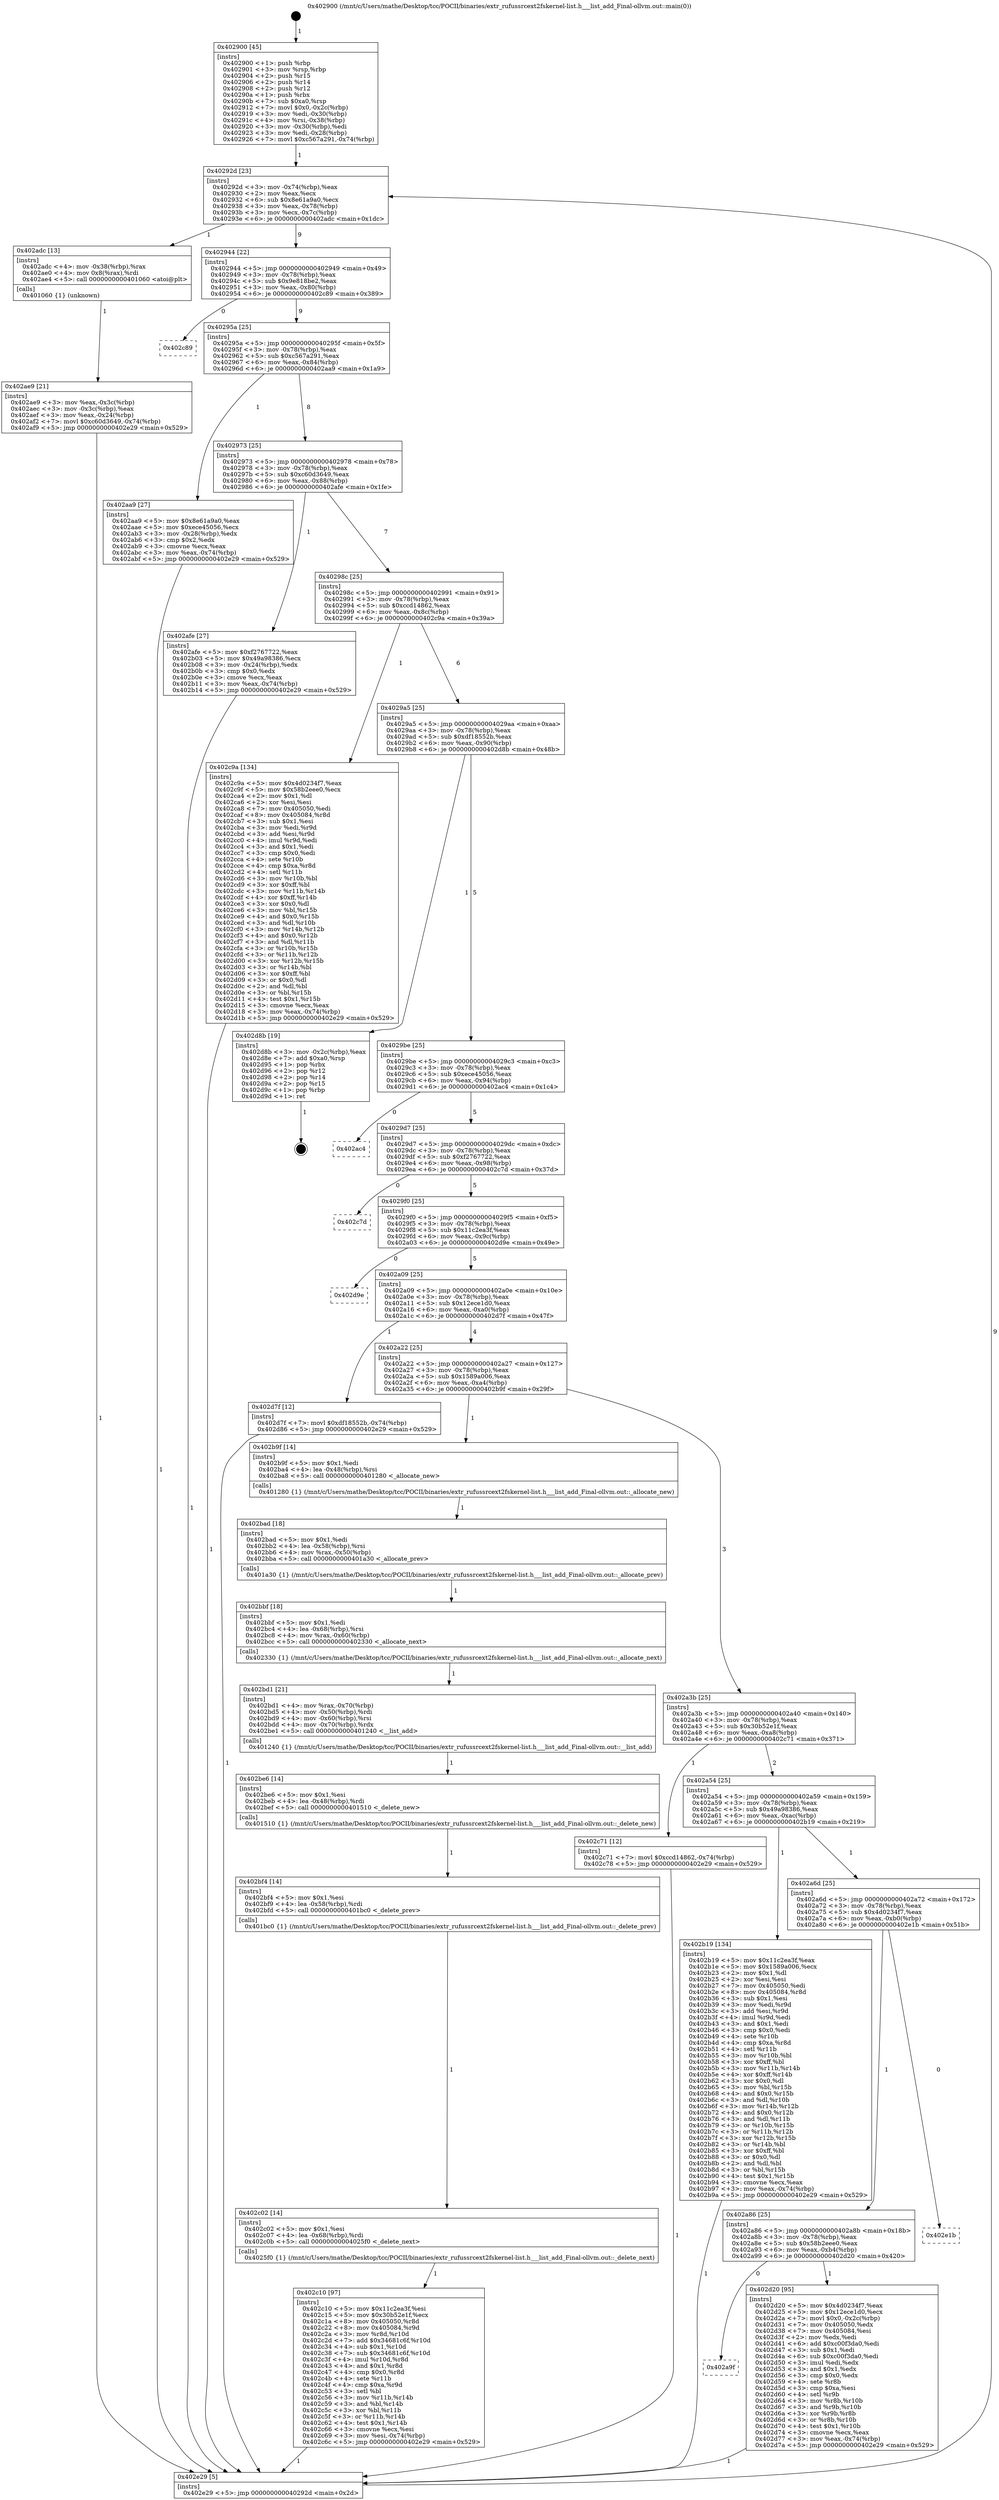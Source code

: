 digraph "0x402900" {
  label = "0x402900 (/mnt/c/Users/mathe/Desktop/tcc/POCII/binaries/extr_rufussrcext2fskernel-list.h___list_add_Final-ollvm.out::main(0))"
  labelloc = "t"
  node[shape=record]

  Entry [label="",width=0.3,height=0.3,shape=circle,fillcolor=black,style=filled]
  "0x40292d" [label="{
     0x40292d [23]\l
     | [instrs]\l
     &nbsp;&nbsp;0x40292d \<+3\>: mov -0x74(%rbp),%eax\l
     &nbsp;&nbsp;0x402930 \<+2\>: mov %eax,%ecx\l
     &nbsp;&nbsp;0x402932 \<+6\>: sub $0x8e61a9a0,%ecx\l
     &nbsp;&nbsp;0x402938 \<+3\>: mov %eax,-0x78(%rbp)\l
     &nbsp;&nbsp;0x40293b \<+3\>: mov %ecx,-0x7c(%rbp)\l
     &nbsp;&nbsp;0x40293e \<+6\>: je 0000000000402adc \<main+0x1dc\>\l
  }"]
  "0x402adc" [label="{
     0x402adc [13]\l
     | [instrs]\l
     &nbsp;&nbsp;0x402adc \<+4\>: mov -0x38(%rbp),%rax\l
     &nbsp;&nbsp;0x402ae0 \<+4\>: mov 0x8(%rax),%rdi\l
     &nbsp;&nbsp;0x402ae4 \<+5\>: call 0000000000401060 \<atoi@plt\>\l
     | [calls]\l
     &nbsp;&nbsp;0x401060 \{1\} (unknown)\l
  }"]
  "0x402944" [label="{
     0x402944 [22]\l
     | [instrs]\l
     &nbsp;&nbsp;0x402944 \<+5\>: jmp 0000000000402949 \<main+0x49\>\l
     &nbsp;&nbsp;0x402949 \<+3\>: mov -0x78(%rbp),%eax\l
     &nbsp;&nbsp;0x40294c \<+5\>: sub $0x9e818be2,%eax\l
     &nbsp;&nbsp;0x402951 \<+3\>: mov %eax,-0x80(%rbp)\l
     &nbsp;&nbsp;0x402954 \<+6\>: je 0000000000402c89 \<main+0x389\>\l
  }"]
  Exit [label="",width=0.3,height=0.3,shape=circle,fillcolor=black,style=filled,peripheries=2]
  "0x402c89" [label="{
     0x402c89\l
  }", style=dashed]
  "0x40295a" [label="{
     0x40295a [25]\l
     | [instrs]\l
     &nbsp;&nbsp;0x40295a \<+5\>: jmp 000000000040295f \<main+0x5f\>\l
     &nbsp;&nbsp;0x40295f \<+3\>: mov -0x78(%rbp),%eax\l
     &nbsp;&nbsp;0x402962 \<+5\>: sub $0xc567a291,%eax\l
     &nbsp;&nbsp;0x402967 \<+6\>: mov %eax,-0x84(%rbp)\l
     &nbsp;&nbsp;0x40296d \<+6\>: je 0000000000402aa9 \<main+0x1a9\>\l
  }"]
  "0x402a9f" [label="{
     0x402a9f\l
  }", style=dashed]
  "0x402aa9" [label="{
     0x402aa9 [27]\l
     | [instrs]\l
     &nbsp;&nbsp;0x402aa9 \<+5\>: mov $0x8e61a9a0,%eax\l
     &nbsp;&nbsp;0x402aae \<+5\>: mov $0xece45056,%ecx\l
     &nbsp;&nbsp;0x402ab3 \<+3\>: mov -0x28(%rbp),%edx\l
     &nbsp;&nbsp;0x402ab6 \<+3\>: cmp $0x2,%edx\l
     &nbsp;&nbsp;0x402ab9 \<+3\>: cmovne %ecx,%eax\l
     &nbsp;&nbsp;0x402abc \<+3\>: mov %eax,-0x74(%rbp)\l
     &nbsp;&nbsp;0x402abf \<+5\>: jmp 0000000000402e29 \<main+0x529\>\l
  }"]
  "0x402973" [label="{
     0x402973 [25]\l
     | [instrs]\l
     &nbsp;&nbsp;0x402973 \<+5\>: jmp 0000000000402978 \<main+0x78\>\l
     &nbsp;&nbsp;0x402978 \<+3\>: mov -0x78(%rbp),%eax\l
     &nbsp;&nbsp;0x40297b \<+5\>: sub $0xc60d3649,%eax\l
     &nbsp;&nbsp;0x402980 \<+6\>: mov %eax,-0x88(%rbp)\l
     &nbsp;&nbsp;0x402986 \<+6\>: je 0000000000402afe \<main+0x1fe\>\l
  }"]
  "0x402e29" [label="{
     0x402e29 [5]\l
     | [instrs]\l
     &nbsp;&nbsp;0x402e29 \<+5\>: jmp 000000000040292d \<main+0x2d\>\l
  }"]
  "0x402900" [label="{
     0x402900 [45]\l
     | [instrs]\l
     &nbsp;&nbsp;0x402900 \<+1\>: push %rbp\l
     &nbsp;&nbsp;0x402901 \<+3\>: mov %rsp,%rbp\l
     &nbsp;&nbsp;0x402904 \<+2\>: push %r15\l
     &nbsp;&nbsp;0x402906 \<+2\>: push %r14\l
     &nbsp;&nbsp;0x402908 \<+2\>: push %r12\l
     &nbsp;&nbsp;0x40290a \<+1\>: push %rbx\l
     &nbsp;&nbsp;0x40290b \<+7\>: sub $0xa0,%rsp\l
     &nbsp;&nbsp;0x402912 \<+7\>: movl $0x0,-0x2c(%rbp)\l
     &nbsp;&nbsp;0x402919 \<+3\>: mov %edi,-0x30(%rbp)\l
     &nbsp;&nbsp;0x40291c \<+4\>: mov %rsi,-0x38(%rbp)\l
     &nbsp;&nbsp;0x402920 \<+3\>: mov -0x30(%rbp),%edi\l
     &nbsp;&nbsp;0x402923 \<+3\>: mov %edi,-0x28(%rbp)\l
     &nbsp;&nbsp;0x402926 \<+7\>: movl $0xc567a291,-0x74(%rbp)\l
  }"]
  "0x402ae9" [label="{
     0x402ae9 [21]\l
     | [instrs]\l
     &nbsp;&nbsp;0x402ae9 \<+3\>: mov %eax,-0x3c(%rbp)\l
     &nbsp;&nbsp;0x402aec \<+3\>: mov -0x3c(%rbp),%eax\l
     &nbsp;&nbsp;0x402aef \<+3\>: mov %eax,-0x24(%rbp)\l
     &nbsp;&nbsp;0x402af2 \<+7\>: movl $0xc60d3649,-0x74(%rbp)\l
     &nbsp;&nbsp;0x402af9 \<+5\>: jmp 0000000000402e29 \<main+0x529\>\l
  }"]
  "0x402d20" [label="{
     0x402d20 [95]\l
     | [instrs]\l
     &nbsp;&nbsp;0x402d20 \<+5\>: mov $0x4d0234f7,%eax\l
     &nbsp;&nbsp;0x402d25 \<+5\>: mov $0x12ece1d0,%ecx\l
     &nbsp;&nbsp;0x402d2a \<+7\>: movl $0x0,-0x2c(%rbp)\l
     &nbsp;&nbsp;0x402d31 \<+7\>: mov 0x405050,%edx\l
     &nbsp;&nbsp;0x402d38 \<+7\>: mov 0x405084,%esi\l
     &nbsp;&nbsp;0x402d3f \<+2\>: mov %edx,%edi\l
     &nbsp;&nbsp;0x402d41 \<+6\>: add $0xc00f3da0,%edi\l
     &nbsp;&nbsp;0x402d47 \<+3\>: sub $0x1,%edi\l
     &nbsp;&nbsp;0x402d4a \<+6\>: sub $0xc00f3da0,%edi\l
     &nbsp;&nbsp;0x402d50 \<+3\>: imul %edi,%edx\l
     &nbsp;&nbsp;0x402d53 \<+3\>: and $0x1,%edx\l
     &nbsp;&nbsp;0x402d56 \<+3\>: cmp $0x0,%edx\l
     &nbsp;&nbsp;0x402d59 \<+4\>: sete %r8b\l
     &nbsp;&nbsp;0x402d5d \<+3\>: cmp $0xa,%esi\l
     &nbsp;&nbsp;0x402d60 \<+4\>: setl %r9b\l
     &nbsp;&nbsp;0x402d64 \<+3\>: mov %r8b,%r10b\l
     &nbsp;&nbsp;0x402d67 \<+3\>: and %r9b,%r10b\l
     &nbsp;&nbsp;0x402d6a \<+3\>: xor %r9b,%r8b\l
     &nbsp;&nbsp;0x402d6d \<+3\>: or %r8b,%r10b\l
     &nbsp;&nbsp;0x402d70 \<+4\>: test $0x1,%r10b\l
     &nbsp;&nbsp;0x402d74 \<+3\>: cmovne %ecx,%eax\l
     &nbsp;&nbsp;0x402d77 \<+3\>: mov %eax,-0x74(%rbp)\l
     &nbsp;&nbsp;0x402d7a \<+5\>: jmp 0000000000402e29 \<main+0x529\>\l
  }"]
  "0x402afe" [label="{
     0x402afe [27]\l
     | [instrs]\l
     &nbsp;&nbsp;0x402afe \<+5\>: mov $0xf2767722,%eax\l
     &nbsp;&nbsp;0x402b03 \<+5\>: mov $0x49a98386,%ecx\l
     &nbsp;&nbsp;0x402b08 \<+3\>: mov -0x24(%rbp),%edx\l
     &nbsp;&nbsp;0x402b0b \<+3\>: cmp $0x0,%edx\l
     &nbsp;&nbsp;0x402b0e \<+3\>: cmove %ecx,%eax\l
     &nbsp;&nbsp;0x402b11 \<+3\>: mov %eax,-0x74(%rbp)\l
     &nbsp;&nbsp;0x402b14 \<+5\>: jmp 0000000000402e29 \<main+0x529\>\l
  }"]
  "0x40298c" [label="{
     0x40298c [25]\l
     | [instrs]\l
     &nbsp;&nbsp;0x40298c \<+5\>: jmp 0000000000402991 \<main+0x91\>\l
     &nbsp;&nbsp;0x402991 \<+3\>: mov -0x78(%rbp),%eax\l
     &nbsp;&nbsp;0x402994 \<+5\>: sub $0xccd14862,%eax\l
     &nbsp;&nbsp;0x402999 \<+6\>: mov %eax,-0x8c(%rbp)\l
     &nbsp;&nbsp;0x40299f \<+6\>: je 0000000000402c9a \<main+0x39a\>\l
  }"]
  "0x402a86" [label="{
     0x402a86 [25]\l
     | [instrs]\l
     &nbsp;&nbsp;0x402a86 \<+5\>: jmp 0000000000402a8b \<main+0x18b\>\l
     &nbsp;&nbsp;0x402a8b \<+3\>: mov -0x78(%rbp),%eax\l
     &nbsp;&nbsp;0x402a8e \<+5\>: sub $0x58b2eee0,%eax\l
     &nbsp;&nbsp;0x402a93 \<+6\>: mov %eax,-0xb4(%rbp)\l
     &nbsp;&nbsp;0x402a99 \<+6\>: je 0000000000402d20 \<main+0x420\>\l
  }"]
  "0x402c9a" [label="{
     0x402c9a [134]\l
     | [instrs]\l
     &nbsp;&nbsp;0x402c9a \<+5\>: mov $0x4d0234f7,%eax\l
     &nbsp;&nbsp;0x402c9f \<+5\>: mov $0x58b2eee0,%ecx\l
     &nbsp;&nbsp;0x402ca4 \<+2\>: mov $0x1,%dl\l
     &nbsp;&nbsp;0x402ca6 \<+2\>: xor %esi,%esi\l
     &nbsp;&nbsp;0x402ca8 \<+7\>: mov 0x405050,%edi\l
     &nbsp;&nbsp;0x402caf \<+8\>: mov 0x405084,%r8d\l
     &nbsp;&nbsp;0x402cb7 \<+3\>: sub $0x1,%esi\l
     &nbsp;&nbsp;0x402cba \<+3\>: mov %edi,%r9d\l
     &nbsp;&nbsp;0x402cbd \<+3\>: add %esi,%r9d\l
     &nbsp;&nbsp;0x402cc0 \<+4\>: imul %r9d,%edi\l
     &nbsp;&nbsp;0x402cc4 \<+3\>: and $0x1,%edi\l
     &nbsp;&nbsp;0x402cc7 \<+3\>: cmp $0x0,%edi\l
     &nbsp;&nbsp;0x402cca \<+4\>: sete %r10b\l
     &nbsp;&nbsp;0x402cce \<+4\>: cmp $0xa,%r8d\l
     &nbsp;&nbsp;0x402cd2 \<+4\>: setl %r11b\l
     &nbsp;&nbsp;0x402cd6 \<+3\>: mov %r10b,%bl\l
     &nbsp;&nbsp;0x402cd9 \<+3\>: xor $0xff,%bl\l
     &nbsp;&nbsp;0x402cdc \<+3\>: mov %r11b,%r14b\l
     &nbsp;&nbsp;0x402cdf \<+4\>: xor $0xff,%r14b\l
     &nbsp;&nbsp;0x402ce3 \<+3\>: xor $0x0,%dl\l
     &nbsp;&nbsp;0x402ce6 \<+3\>: mov %bl,%r15b\l
     &nbsp;&nbsp;0x402ce9 \<+4\>: and $0x0,%r15b\l
     &nbsp;&nbsp;0x402ced \<+3\>: and %dl,%r10b\l
     &nbsp;&nbsp;0x402cf0 \<+3\>: mov %r14b,%r12b\l
     &nbsp;&nbsp;0x402cf3 \<+4\>: and $0x0,%r12b\l
     &nbsp;&nbsp;0x402cf7 \<+3\>: and %dl,%r11b\l
     &nbsp;&nbsp;0x402cfa \<+3\>: or %r10b,%r15b\l
     &nbsp;&nbsp;0x402cfd \<+3\>: or %r11b,%r12b\l
     &nbsp;&nbsp;0x402d00 \<+3\>: xor %r12b,%r15b\l
     &nbsp;&nbsp;0x402d03 \<+3\>: or %r14b,%bl\l
     &nbsp;&nbsp;0x402d06 \<+3\>: xor $0xff,%bl\l
     &nbsp;&nbsp;0x402d09 \<+3\>: or $0x0,%dl\l
     &nbsp;&nbsp;0x402d0c \<+2\>: and %dl,%bl\l
     &nbsp;&nbsp;0x402d0e \<+3\>: or %bl,%r15b\l
     &nbsp;&nbsp;0x402d11 \<+4\>: test $0x1,%r15b\l
     &nbsp;&nbsp;0x402d15 \<+3\>: cmovne %ecx,%eax\l
     &nbsp;&nbsp;0x402d18 \<+3\>: mov %eax,-0x74(%rbp)\l
     &nbsp;&nbsp;0x402d1b \<+5\>: jmp 0000000000402e29 \<main+0x529\>\l
  }"]
  "0x4029a5" [label="{
     0x4029a5 [25]\l
     | [instrs]\l
     &nbsp;&nbsp;0x4029a5 \<+5\>: jmp 00000000004029aa \<main+0xaa\>\l
     &nbsp;&nbsp;0x4029aa \<+3\>: mov -0x78(%rbp),%eax\l
     &nbsp;&nbsp;0x4029ad \<+5\>: sub $0xdf18552b,%eax\l
     &nbsp;&nbsp;0x4029b2 \<+6\>: mov %eax,-0x90(%rbp)\l
     &nbsp;&nbsp;0x4029b8 \<+6\>: je 0000000000402d8b \<main+0x48b\>\l
  }"]
  "0x402e1b" [label="{
     0x402e1b\l
  }", style=dashed]
  "0x402d8b" [label="{
     0x402d8b [19]\l
     | [instrs]\l
     &nbsp;&nbsp;0x402d8b \<+3\>: mov -0x2c(%rbp),%eax\l
     &nbsp;&nbsp;0x402d8e \<+7\>: add $0xa0,%rsp\l
     &nbsp;&nbsp;0x402d95 \<+1\>: pop %rbx\l
     &nbsp;&nbsp;0x402d96 \<+2\>: pop %r12\l
     &nbsp;&nbsp;0x402d98 \<+2\>: pop %r14\l
     &nbsp;&nbsp;0x402d9a \<+2\>: pop %r15\l
     &nbsp;&nbsp;0x402d9c \<+1\>: pop %rbp\l
     &nbsp;&nbsp;0x402d9d \<+1\>: ret\l
  }"]
  "0x4029be" [label="{
     0x4029be [25]\l
     | [instrs]\l
     &nbsp;&nbsp;0x4029be \<+5\>: jmp 00000000004029c3 \<main+0xc3\>\l
     &nbsp;&nbsp;0x4029c3 \<+3\>: mov -0x78(%rbp),%eax\l
     &nbsp;&nbsp;0x4029c6 \<+5\>: sub $0xece45056,%eax\l
     &nbsp;&nbsp;0x4029cb \<+6\>: mov %eax,-0x94(%rbp)\l
     &nbsp;&nbsp;0x4029d1 \<+6\>: je 0000000000402ac4 \<main+0x1c4\>\l
  }"]
  "0x402c10" [label="{
     0x402c10 [97]\l
     | [instrs]\l
     &nbsp;&nbsp;0x402c10 \<+5\>: mov $0x11c2ea3f,%esi\l
     &nbsp;&nbsp;0x402c15 \<+5\>: mov $0x30b52e1f,%ecx\l
     &nbsp;&nbsp;0x402c1a \<+8\>: mov 0x405050,%r8d\l
     &nbsp;&nbsp;0x402c22 \<+8\>: mov 0x405084,%r9d\l
     &nbsp;&nbsp;0x402c2a \<+3\>: mov %r8d,%r10d\l
     &nbsp;&nbsp;0x402c2d \<+7\>: add $0x34681c6f,%r10d\l
     &nbsp;&nbsp;0x402c34 \<+4\>: sub $0x1,%r10d\l
     &nbsp;&nbsp;0x402c38 \<+7\>: sub $0x34681c6f,%r10d\l
     &nbsp;&nbsp;0x402c3f \<+4\>: imul %r10d,%r8d\l
     &nbsp;&nbsp;0x402c43 \<+4\>: and $0x1,%r8d\l
     &nbsp;&nbsp;0x402c47 \<+4\>: cmp $0x0,%r8d\l
     &nbsp;&nbsp;0x402c4b \<+4\>: sete %r11b\l
     &nbsp;&nbsp;0x402c4f \<+4\>: cmp $0xa,%r9d\l
     &nbsp;&nbsp;0x402c53 \<+3\>: setl %bl\l
     &nbsp;&nbsp;0x402c56 \<+3\>: mov %r11b,%r14b\l
     &nbsp;&nbsp;0x402c59 \<+3\>: and %bl,%r14b\l
     &nbsp;&nbsp;0x402c5c \<+3\>: xor %bl,%r11b\l
     &nbsp;&nbsp;0x402c5f \<+3\>: or %r11b,%r14b\l
     &nbsp;&nbsp;0x402c62 \<+4\>: test $0x1,%r14b\l
     &nbsp;&nbsp;0x402c66 \<+3\>: cmovne %ecx,%esi\l
     &nbsp;&nbsp;0x402c69 \<+3\>: mov %esi,-0x74(%rbp)\l
     &nbsp;&nbsp;0x402c6c \<+5\>: jmp 0000000000402e29 \<main+0x529\>\l
  }"]
  "0x402ac4" [label="{
     0x402ac4\l
  }", style=dashed]
  "0x4029d7" [label="{
     0x4029d7 [25]\l
     | [instrs]\l
     &nbsp;&nbsp;0x4029d7 \<+5\>: jmp 00000000004029dc \<main+0xdc\>\l
     &nbsp;&nbsp;0x4029dc \<+3\>: mov -0x78(%rbp),%eax\l
     &nbsp;&nbsp;0x4029df \<+5\>: sub $0xf2767722,%eax\l
     &nbsp;&nbsp;0x4029e4 \<+6\>: mov %eax,-0x98(%rbp)\l
     &nbsp;&nbsp;0x4029ea \<+6\>: je 0000000000402c7d \<main+0x37d\>\l
  }"]
  "0x402c02" [label="{
     0x402c02 [14]\l
     | [instrs]\l
     &nbsp;&nbsp;0x402c02 \<+5\>: mov $0x1,%esi\l
     &nbsp;&nbsp;0x402c07 \<+4\>: lea -0x68(%rbp),%rdi\l
     &nbsp;&nbsp;0x402c0b \<+5\>: call 00000000004025f0 \<_delete_next\>\l
     | [calls]\l
     &nbsp;&nbsp;0x4025f0 \{1\} (/mnt/c/Users/mathe/Desktop/tcc/POCII/binaries/extr_rufussrcext2fskernel-list.h___list_add_Final-ollvm.out::_delete_next)\l
  }"]
  "0x402c7d" [label="{
     0x402c7d\l
  }", style=dashed]
  "0x4029f0" [label="{
     0x4029f0 [25]\l
     | [instrs]\l
     &nbsp;&nbsp;0x4029f0 \<+5\>: jmp 00000000004029f5 \<main+0xf5\>\l
     &nbsp;&nbsp;0x4029f5 \<+3\>: mov -0x78(%rbp),%eax\l
     &nbsp;&nbsp;0x4029f8 \<+5\>: sub $0x11c2ea3f,%eax\l
     &nbsp;&nbsp;0x4029fd \<+6\>: mov %eax,-0x9c(%rbp)\l
     &nbsp;&nbsp;0x402a03 \<+6\>: je 0000000000402d9e \<main+0x49e\>\l
  }"]
  "0x402bf4" [label="{
     0x402bf4 [14]\l
     | [instrs]\l
     &nbsp;&nbsp;0x402bf4 \<+5\>: mov $0x1,%esi\l
     &nbsp;&nbsp;0x402bf9 \<+4\>: lea -0x58(%rbp),%rdi\l
     &nbsp;&nbsp;0x402bfd \<+5\>: call 0000000000401bc0 \<_delete_prev\>\l
     | [calls]\l
     &nbsp;&nbsp;0x401bc0 \{1\} (/mnt/c/Users/mathe/Desktop/tcc/POCII/binaries/extr_rufussrcext2fskernel-list.h___list_add_Final-ollvm.out::_delete_prev)\l
  }"]
  "0x402d9e" [label="{
     0x402d9e\l
  }", style=dashed]
  "0x402a09" [label="{
     0x402a09 [25]\l
     | [instrs]\l
     &nbsp;&nbsp;0x402a09 \<+5\>: jmp 0000000000402a0e \<main+0x10e\>\l
     &nbsp;&nbsp;0x402a0e \<+3\>: mov -0x78(%rbp),%eax\l
     &nbsp;&nbsp;0x402a11 \<+5\>: sub $0x12ece1d0,%eax\l
     &nbsp;&nbsp;0x402a16 \<+6\>: mov %eax,-0xa0(%rbp)\l
     &nbsp;&nbsp;0x402a1c \<+6\>: je 0000000000402d7f \<main+0x47f\>\l
  }"]
  "0x402be6" [label="{
     0x402be6 [14]\l
     | [instrs]\l
     &nbsp;&nbsp;0x402be6 \<+5\>: mov $0x1,%esi\l
     &nbsp;&nbsp;0x402beb \<+4\>: lea -0x48(%rbp),%rdi\l
     &nbsp;&nbsp;0x402bef \<+5\>: call 0000000000401510 \<_delete_new\>\l
     | [calls]\l
     &nbsp;&nbsp;0x401510 \{1\} (/mnt/c/Users/mathe/Desktop/tcc/POCII/binaries/extr_rufussrcext2fskernel-list.h___list_add_Final-ollvm.out::_delete_new)\l
  }"]
  "0x402d7f" [label="{
     0x402d7f [12]\l
     | [instrs]\l
     &nbsp;&nbsp;0x402d7f \<+7\>: movl $0xdf18552b,-0x74(%rbp)\l
     &nbsp;&nbsp;0x402d86 \<+5\>: jmp 0000000000402e29 \<main+0x529\>\l
  }"]
  "0x402a22" [label="{
     0x402a22 [25]\l
     | [instrs]\l
     &nbsp;&nbsp;0x402a22 \<+5\>: jmp 0000000000402a27 \<main+0x127\>\l
     &nbsp;&nbsp;0x402a27 \<+3\>: mov -0x78(%rbp),%eax\l
     &nbsp;&nbsp;0x402a2a \<+5\>: sub $0x1589a006,%eax\l
     &nbsp;&nbsp;0x402a2f \<+6\>: mov %eax,-0xa4(%rbp)\l
     &nbsp;&nbsp;0x402a35 \<+6\>: je 0000000000402b9f \<main+0x29f\>\l
  }"]
  "0x402bd1" [label="{
     0x402bd1 [21]\l
     | [instrs]\l
     &nbsp;&nbsp;0x402bd1 \<+4\>: mov %rax,-0x70(%rbp)\l
     &nbsp;&nbsp;0x402bd5 \<+4\>: mov -0x50(%rbp),%rdi\l
     &nbsp;&nbsp;0x402bd9 \<+4\>: mov -0x60(%rbp),%rsi\l
     &nbsp;&nbsp;0x402bdd \<+4\>: mov -0x70(%rbp),%rdx\l
     &nbsp;&nbsp;0x402be1 \<+5\>: call 0000000000401240 \<__list_add\>\l
     | [calls]\l
     &nbsp;&nbsp;0x401240 \{1\} (/mnt/c/Users/mathe/Desktop/tcc/POCII/binaries/extr_rufussrcext2fskernel-list.h___list_add_Final-ollvm.out::__list_add)\l
  }"]
  "0x402b9f" [label="{
     0x402b9f [14]\l
     | [instrs]\l
     &nbsp;&nbsp;0x402b9f \<+5\>: mov $0x1,%edi\l
     &nbsp;&nbsp;0x402ba4 \<+4\>: lea -0x48(%rbp),%rsi\l
     &nbsp;&nbsp;0x402ba8 \<+5\>: call 0000000000401280 \<_allocate_new\>\l
     | [calls]\l
     &nbsp;&nbsp;0x401280 \{1\} (/mnt/c/Users/mathe/Desktop/tcc/POCII/binaries/extr_rufussrcext2fskernel-list.h___list_add_Final-ollvm.out::_allocate_new)\l
  }"]
  "0x402a3b" [label="{
     0x402a3b [25]\l
     | [instrs]\l
     &nbsp;&nbsp;0x402a3b \<+5\>: jmp 0000000000402a40 \<main+0x140\>\l
     &nbsp;&nbsp;0x402a40 \<+3\>: mov -0x78(%rbp),%eax\l
     &nbsp;&nbsp;0x402a43 \<+5\>: sub $0x30b52e1f,%eax\l
     &nbsp;&nbsp;0x402a48 \<+6\>: mov %eax,-0xa8(%rbp)\l
     &nbsp;&nbsp;0x402a4e \<+6\>: je 0000000000402c71 \<main+0x371\>\l
  }"]
  "0x402bbf" [label="{
     0x402bbf [18]\l
     | [instrs]\l
     &nbsp;&nbsp;0x402bbf \<+5\>: mov $0x1,%edi\l
     &nbsp;&nbsp;0x402bc4 \<+4\>: lea -0x68(%rbp),%rsi\l
     &nbsp;&nbsp;0x402bc8 \<+4\>: mov %rax,-0x60(%rbp)\l
     &nbsp;&nbsp;0x402bcc \<+5\>: call 0000000000402330 \<_allocate_next\>\l
     | [calls]\l
     &nbsp;&nbsp;0x402330 \{1\} (/mnt/c/Users/mathe/Desktop/tcc/POCII/binaries/extr_rufussrcext2fskernel-list.h___list_add_Final-ollvm.out::_allocate_next)\l
  }"]
  "0x402c71" [label="{
     0x402c71 [12]\l
     | [instrs]\l
     &nbsp;&nbsp;0x402c71 \<+7\>: movl $0xccd14862,-0x74(%rbp)\l
     &nbsp;&nbsp;0x402c78 \<+5\>: jmp 0000000000402e29 \<main+0x529\>\l
  }"]
  "0x402a54" [label="{
     0x402a54 [25]\l
     | [instrs]\l
     &nbsp;&nbsp;0x402a54 \<+5\>: jmp 0000000000402a59 \<main+0x159\>\l
     &nbsp;&nbsp;0x402a59 \<+3\>: mov -0x78(%rbp),%eax\l
     &nbsp;&nbsp;0x402a5c \<+5\>: sub $0x49a98386,%eax\l
     &nbsp;&nbsp;0x402a61 \<+6\>: mov %eax,-0xac(%rbp)\l
     &nbsp;&nbsp;0x402a67 \<+6\>: je 0000000000402b19 \<main+0x219\>\l
  }"]
  "0x402bad" [label="{
     0x402bad [18]\l
     | [instrs]\l
     &nbsp;&nbsp;0x402bad \<+5\>: mov $0x1,%edi\l
     &nbsp;&nbsp;0x402bb2 \<+4\>: lea -0x58(%rbp),%rsi\l
     &nbsp;&nbsp;0x402bb6 \<+4\>: mov %rax,-0x50(%rbp)\l
     &nbsp;&nbsp;0x402bba \<+5\>: call 0000000000401a30 \<_allocate_prev\>\l
     | [calls]\l
     &nbsp;&nbsp;0x401a30 \{1\} (/mnt/c/Users/mathe/Desktop/tcc/POCII/binaries/extr_rufussrcext2fskernel-list.h___list_add_Final-ollvm.out::_allocate_prev)\l
  }"]
  "0x402b19" [label="{
     0x402b19 [134]\l
     | [instrs]\l
     &nbsp;&nbsp;0x402b19 \<+5\>: mov $0x11c2ea3f,%eax\l
     &nbsp;&nbsp;0x402b1e \<+5\>: mov $0x1589a006,%ecx\l
     &nbsp;&nbsp;0x402b23 \<+2\>: mov $0x1,%dl\l
     &nbsp;&nbsp;0x402b25 \<+2\>: xor %esi,%esi\l
     &nbsp;&nbsp;0x402b27 \<+7\>: mov 0x405050,%edi\l
     &nbsp;&nbsp;0x402b2e \<+8\>: mov 0x405084,%r8d\l
     &nbsp;&nbsp;0x402b36 \<+3\>: sub $0x1,%esi\l
     &nbsp;&nbsp;0x402b39 \<+3\>: mov %edi,%r9d\l
     &nbsp;&nbsp;0x402b3c \<+3\>: add %esi,%r9d\l
     &nbsp;&nbsp;0x402b3f \<+4\>: imul %r9d,%edi\l
     &nbsp;&nbsp;0x402b43 \<+3\>: and $0x1,%edi\l
     &nbsp;&nbsp;0x402b46 \<+3\>: cmp $0x0,%edi\l
     &nbsp;&nbsp;0x402b49 \<+4\>: sete %r10b\l
     &nbsp;&nbsp;0x402b4d \<+4\>: cmp $0xa,%r8d\l
     &nbsp;&nbsp;0x402b51 \<+4\>: setl %r11b\l
     &nbsp;&nbsp;0x402b55 \<+3\>: mov %r10b,%bl\l
     &nbsp;&nbsp;0x402b58 \<+3\>: xor $0xff,%bl\l
     &nbsp;&nbsp;0x402b5b \<+3\>: mov %r11b,%r14b\l
     &nbsp;&nbsp;0x402b5e \<+4\>: xor $0xff,%r14b\l
     &nbsp;&nbsp;0x402b62 \<+3\>: xor $0x0,%dl\l
     &nbsp;&nbsp;0x402b65 \<+3\>: mov %bl,%r15b\l
     &nbsp;&nbsp;0x402b68 \<+4\>: and $0x0,%r15b\l
     &nbsp;&nbsp;0x402b6c \<+3\>: and %dl,%r10b\l
     &nbsp;&nbsp;0x402b6f \<+3\>: mov %r14b,%r12b\l
     &nbsp;&nbsp;0x402b72 \<+4\>: and $0x0,%r12b\l
     &nbsp;&nbsp;0x402b76 \<+3\>: and %dl,%r11b\l
     &nbsp;&nbsp;0x402b79 \<+3\>: or %r10b,%r15b\l
     &nbsp;&nbsp;0x402b7c \<+3\>: or %r11b,%r12b\l
     &nbsp;&nbsp;0x402b7f \<+3\>: xor %r12b,%r15b\l
     &nbsp;&nbsp;0x402b82 \<+3\>: or %r14b,%bl\l
     &nbsp;&nbsp;0x402b85 \<+3\>: xor $0xff,%bl\l
     &nbsp;&nbsp;0x402b88 \<+3\>: or $0x0,%dl\l
     &nbsp;&nbsp;0x402b8b \<+2\>: and %dl,%bl\l
     &nbsp;&nbsp;0x402b8d \<+3\>: or %bl,%r15b\l
     &nbsp;&nbsp;0x402b90 \<+4\>: test $0x1,%r15b\l
     &nbsp;&nbsp;0x402b94 \<+3\>: cmovne %ecx,%eax\l
     &nbsp;&nbsp;0x402b97 \<+3\>: mov %eax,-0x74(%rbp)\l
     &nbsp;&nbsp;0x402b9a \<+5\>: jmp 0000000000402e29 \<main+0x529\>\l
  }"]
  "0x402a6d" [label="{
     0x402a6d [25]\l
     | [instrs]\l
     &nbsp;&nbsp;0x402a6d \<+5\>: jmp 0000000000402a72 \<main+0x172\>\l
     &nbsp;&nbsp;0x402a72 \<+3\>: mov -0x78(%rbp),%eax\l
     &nbsp;&nbsp;0x402a75 \<+5\>: sub $0x4d0234f7,%eax\l
     &nbsp;&nbsp;0x402a7a \<+6\>: mov %eax,-0xb0(%rbp)\l
     &nbsp;&nbsp;0x402a80 \<+6\>: je 0000000000402e1b \<main+0x51b\>\l
  }"]
  Entry -> "0x402900" [label=" 1"]
  "0x40292d" -> "0x402adc" [label=" 1"]
  "0x40292d" -> "0x402944" [label=" 9"]
  "0x402d8b" -> Exit [label=" 1"]
  "0x402944" -> "0x402c89" [label=" 0"]
  "0x402944" -> "0x40295a" [label=" 9"]
  "0x402d7f" -> "0x402e29" [label=" 1"]
  "0x40295a" -> "0x402aa9" [label=" 1"]
  "0x40295a" -> "0x402973" [label=" 8"]
  "0x402aa9" -> "0x402e29" [label=" 1"]
  "0x402900" -> "0x40292d" [label=" 1"]
  "0x402e29" -> "0x40292d" [label=" 9"]
  "0x402adc" -> "0x402ae9" [label=" 1"]
  "0x402ae9" -> "0x402e29" [label=" 1"]
  "0x402d20" -> "0x402e29" [label=" 1"]
  "0x402973" -> "0x402afe" [label=" 1"]
  "0x402973" -> "0x40298c" [label=" 7"]
  "0x402afe" -> "0x402e29" [label=" 1"]
  "0x402a86" -> "0x402a9f" [label=" 0"]
  "0x40298c" -> "0x402c9a" [label=" 1"]
  "0x40298c" -> "0x4029a5" [label=" 6"]
  "0x402a86" -> "0x402d20" [label=" 1"]
  "0x4029a5" -> "0x402d8b" [label=" 1"]
  "0x4029a5" -> "0x4029be" [label=" 5"]
  "0x402a6d" -> "0x402a86" [label=" 1"]
  "0x4029be" -> "0x402ac4" [label=" 0"]
  "0x4029be" -> "0x4029d7" [label=" 5"]
  "0x402a6d" -> "0x402e1b" [label=" 0"]
  "0x4029d7" -> "0x402c7d" [label=" 0"]
  "0x4029d7" -> "0x4029f0" [label=" 5"]
  "0x402c9a" -> "0x402e29" [label=" 1"]
  "0x4029f0" -> "0x402d9e" [label=" 0"]
  "0x4029f0" -> "0x402a09" [label=" 5"]
  "0x402c71" -> "0x402e29" [label=" 1"]
  "0x402a09" -> "0x402d7f" [label=" 1"]
  "0x402a09" -> "0x402a22" [label=" 4"]
  "0x402c10" -> "0x402e29" [label=" 1"]
  "0x402a22" -> "0x402b9f" [label=" 1"]
  "0x402a22" -> "0x402a3b" [label=" 3"]
  "0x402c02" -> "0x402c10" [label=" 1"]
  "0x402a3b" -> "0x402c71" [label=" 1"]
  "0x402a3b" -> "0x402a54" [label=" 2"]
  "0x402bf4" -> "0x402c02" [label=" 1"]
  "0x402a54" -> "0x402b19" [label=" 1"]
  "0x402a54" -> "0x402a6d" [label=" 1"]
  "0x402b19" -> "0x402e29" [label=" 1"]
  "0x402b9f" -> "0x402bad" [label=" 1"]
  "0x402bad" -> "0x402bbf" [label=" 1"]
  "0x402bbf" -> "0x402bd1" [label=" 1"]
  "0x402bd1" -> "0x402be6" [label=" 1"]
  "0x402be6" -> "0x402bf4" [label=" 1"]
}
